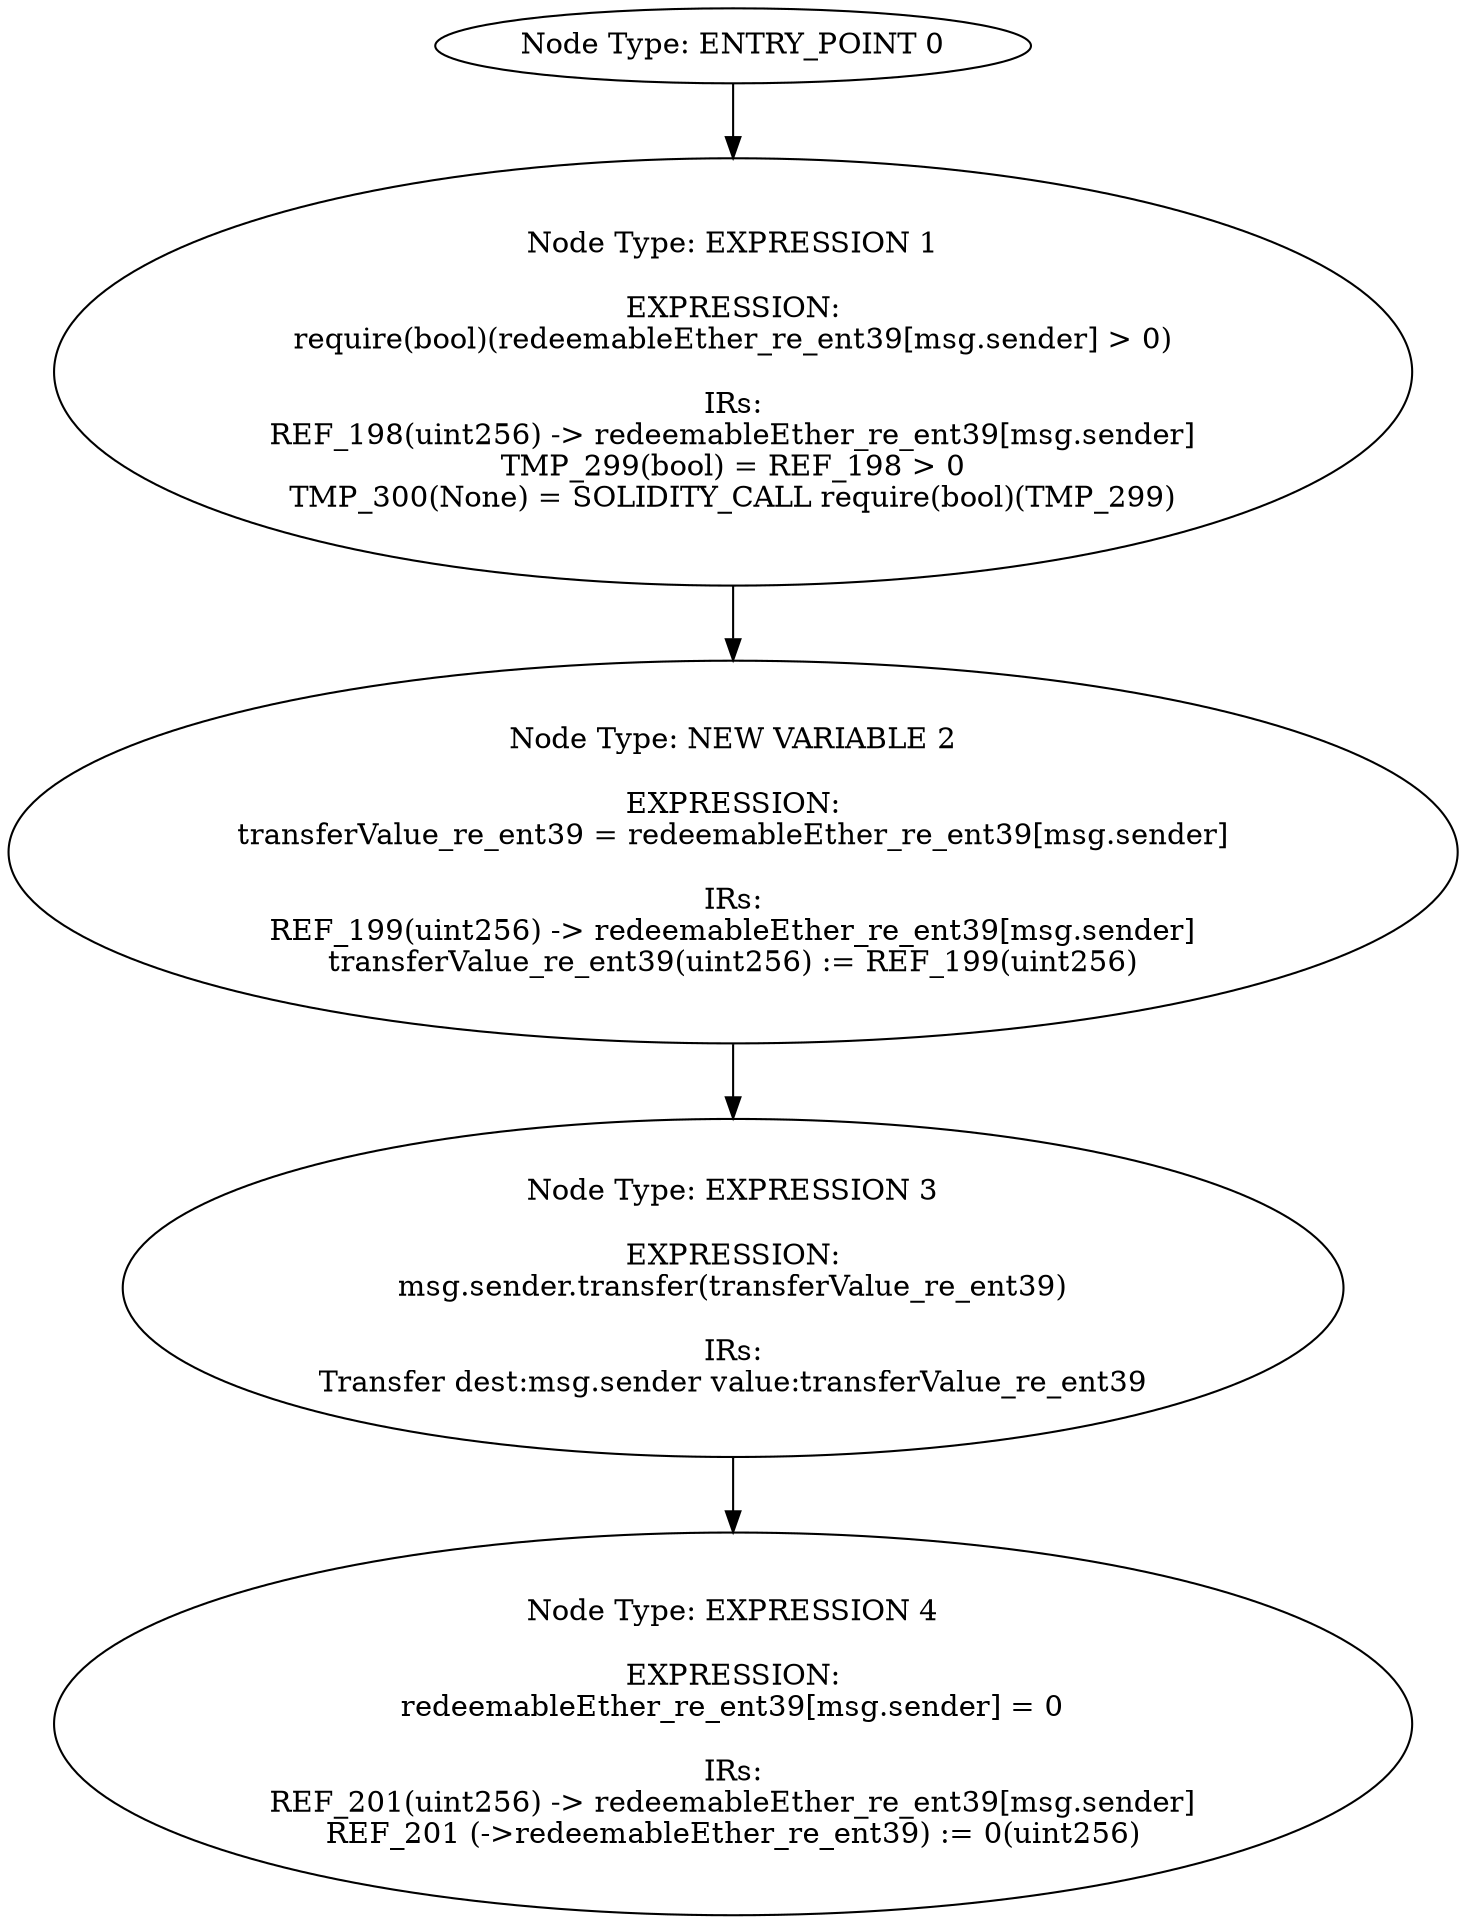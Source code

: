 digraph{
0[label="Node Type: ENTRY_POINT 0
"];
0->1;
1[label="Node Type: EXPRESSION 1

EXPRESSION:
require(bool)(redeemableEther_re_ent39[msg.sender] > 0)

IRs:
REF_198(uint256) -> redeemableEther_re_ent39[msg.sender]
TMP_299(bool) = REF_198 > 0
TMP_300(None) = SOLIDITY_CALL require(bool)(TMP_299)"];
1->2;
2[label="Node Type: NEW VARIABLE 2

EXPRESSION:
transferValue_re_ent39 = redeemableEther_re_ent39[msg.sender]

IRs:
REF_199(uint256) -> redeemableEther_re_ent39[msg.sender]
transferValue_re_ent39(uint256) := REF_199(uint256)"];
2->3;
3[label="Node Type: EXPRESSION 3

EXPRESSION:
msg.sender.transfer(transferValue_re_ent39)

IRs:
Transfer dest:msg.sender value:transferValue_re_ent39"];
3->4;
4[label="Node Type: EXPRESSION 4

EXPRESSION:
redeemableEther_re_ent39[msg.sender] = 0

IRs:
REF_201(uint256) -> redeemableEther_re_ent39[msg.sender]
REF_201 (->redeemableEther_re_ent39) := 0(uint256)"];
}
